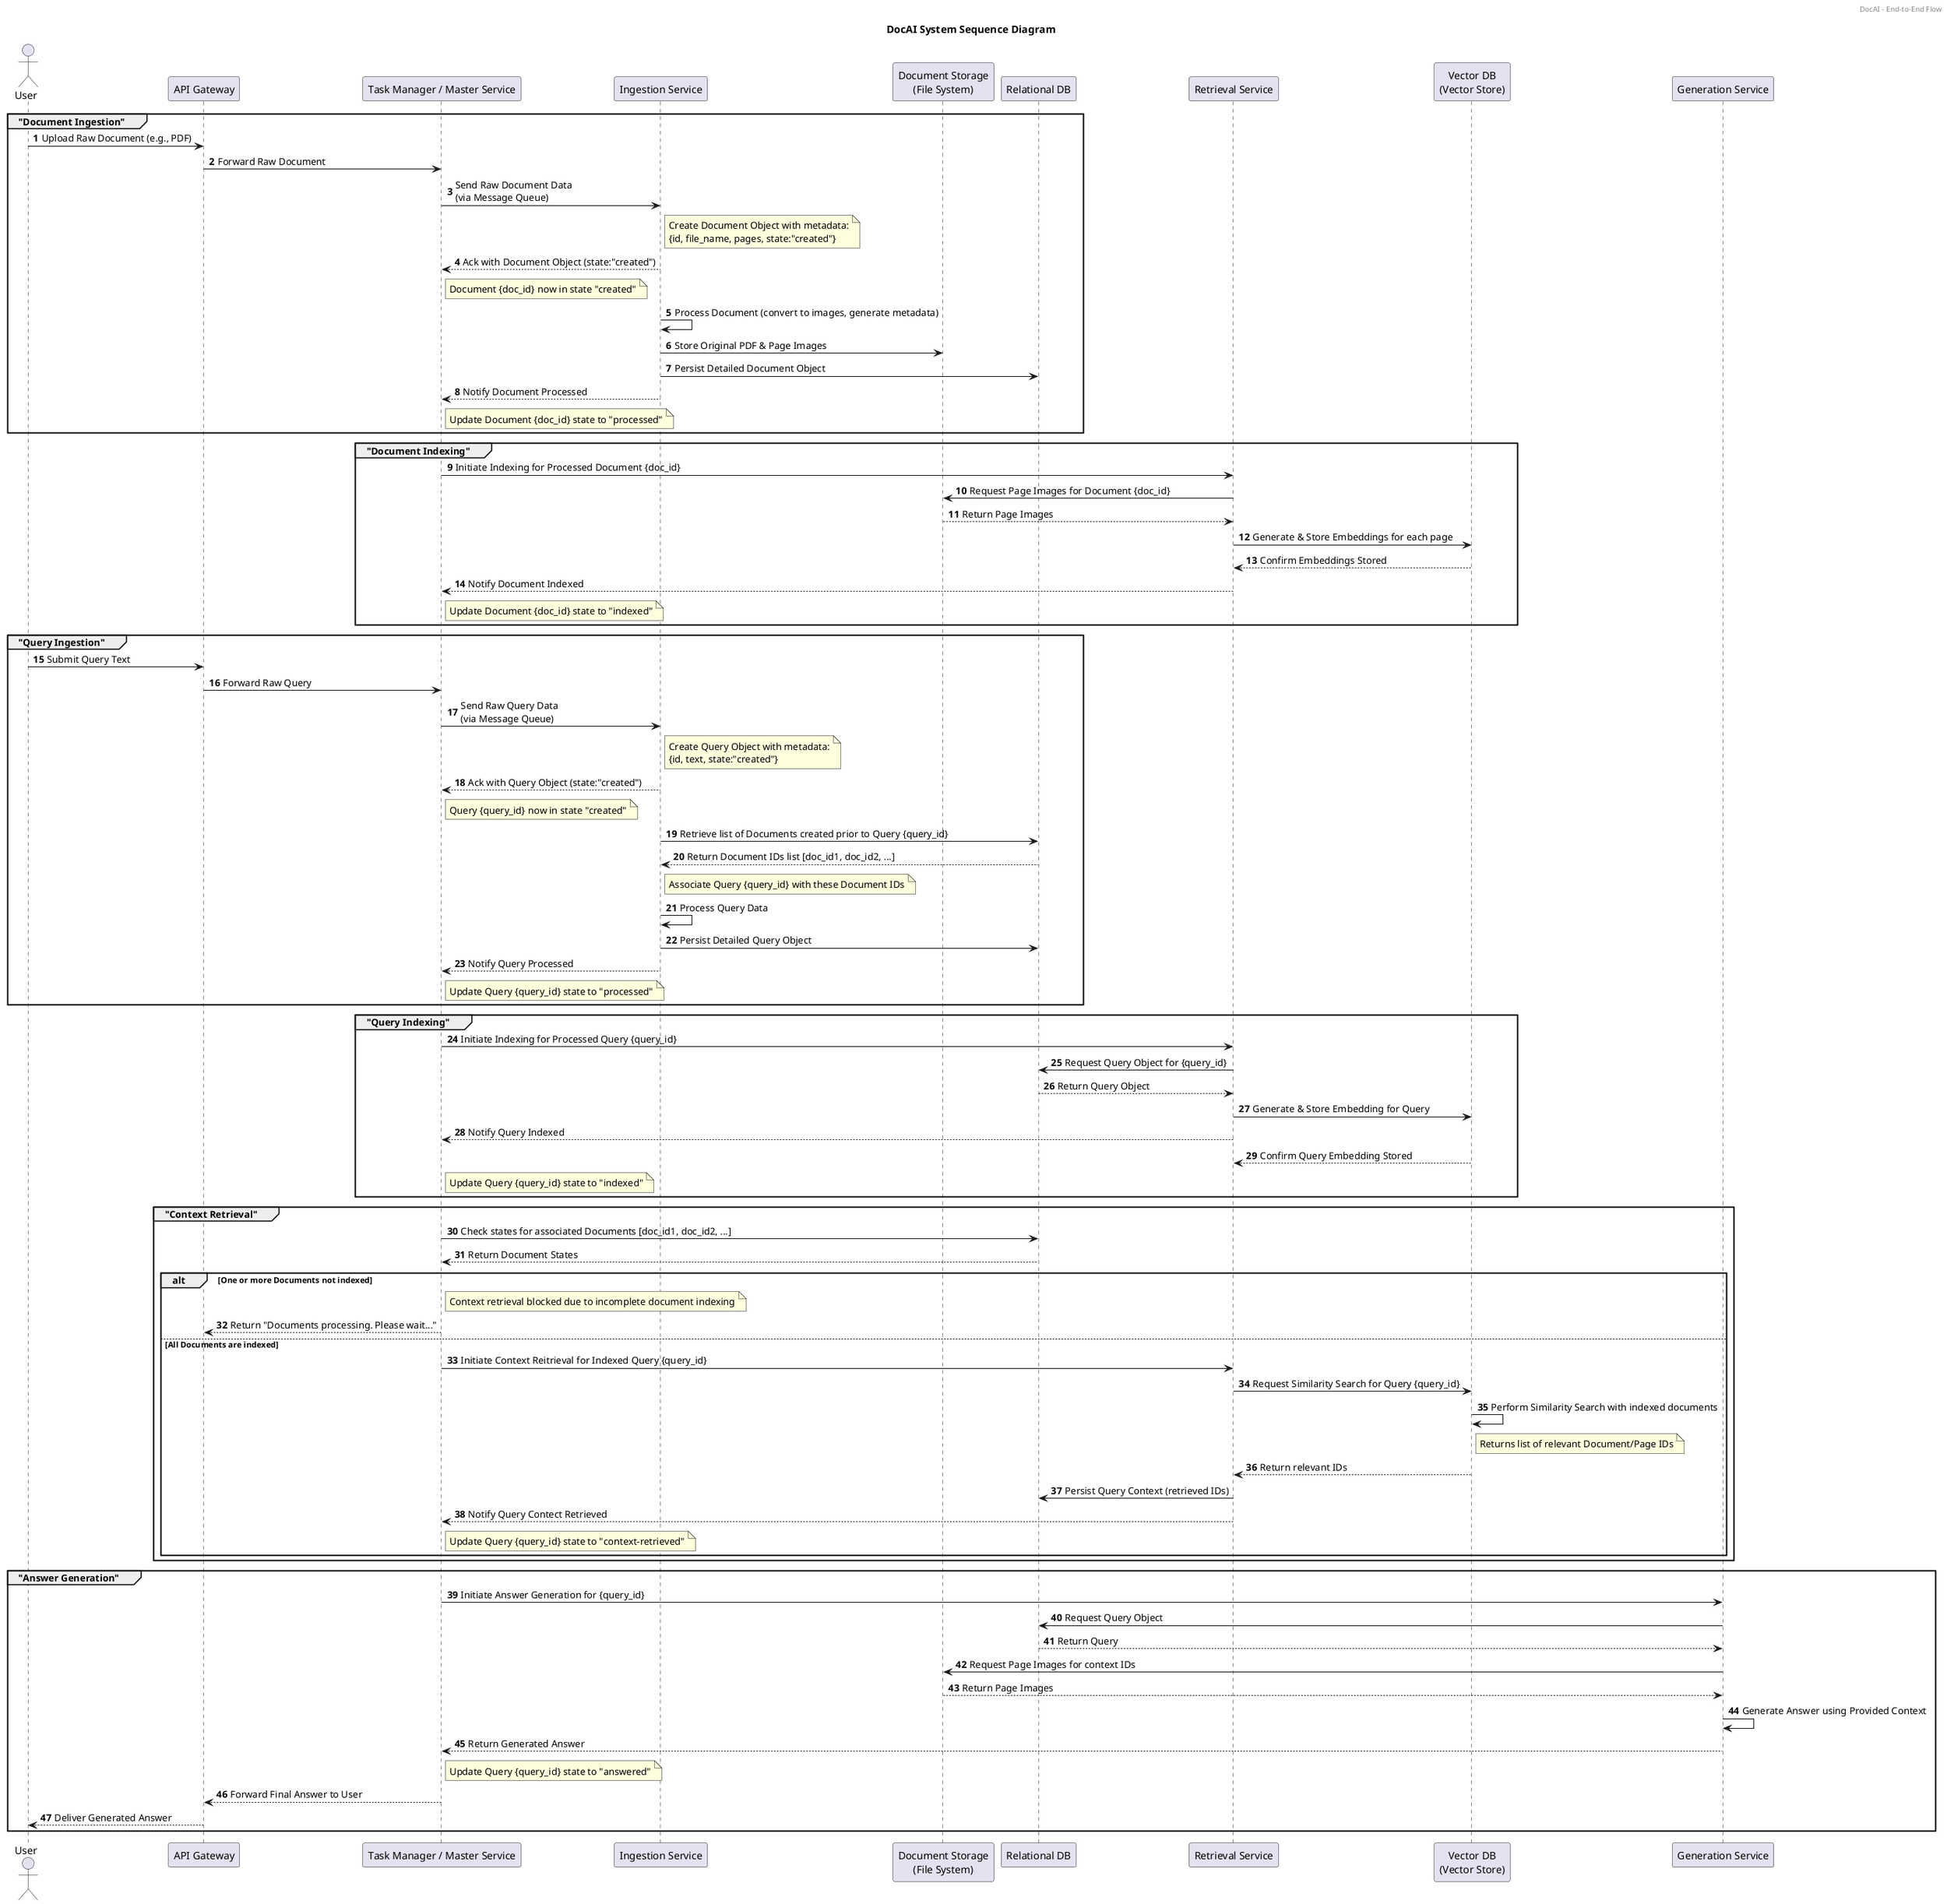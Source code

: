 @startuml
title DocAI System Sequence Diagram
header DocAI – End-to-End Flow

autonumber

actor User

participant "API Gateway" as API
participant "Task Manager / Master Service" as TM
participant "Ingestion Service" as Ingest
participant "Document Storage\n(File System)" as Storage
participant "Relational DB" as RDB
participant "Retrieval Service" as Retrieval
participant "Vector DB\n(Vector Store)" as VDB
participant "Generation Service" as Gen

'----------------------------------------------------------
' Note: All inter-service communication uses asynchronous messaging (via Message Queues).
' The Ingestion Service creates full Document and Query objects (with IDs).
' The Task Manager (TM) records state transitions based on explicit acknowledgments.
' For answer generation to occur, both the Query and all associated Documents must be in state "indexed".
' The Context Retrieval phase verifies this and then updates the Query state to "context-retrieved".
'----------------------------------------------------------

'-------------------- Document Ingestion --------------------
group "Document Ingestion"
User -> API: Upload Raw Document (e.g., PDF)
API -> TM: Forward Raw Document
TM -> Ingest: Send Raw Document Data\n(via Message Queue)
note right of Ingest: Create Document Object with metadata:\n{id, file_name, pages, state:"created"}
Ingest --> TM: Ack with Document Object (state:"created")
note right of TM: Document {doc_id} now in state "created"

' Process document: conversion, metadata extraction, and storage
Ingest -> Ingest: Process Document (convert to images, generate metadata)
Ingest -> Storage: Store Original PDF & Page Images
Ingest -> RDB: Persist Detailed Document Object
Ingest --> TM: Notify Document Processed
note right of TM: Update Document {doc_id} state to "processed"
end

'-------------------- Document Indexing --------------------
group "Document Indexing"
TM -> Retrieval: Initiate Indexing for Processed Document {doc_id}
Retrieval -> Storage: Request Page Images for Document {doc_id}
Storage --> Retrieval: Return Page Images
Retrieval -> VDB: Generate & Store Embeddings for each page
VDB --> Retrieval: Confirm Embeddings Stored
Retrieval --> TM: Notify Document Indexed
note right of TM: Update Document {doc_id} state to "indexed"
end

'-------------------- Query Ingestion --------------------
group "Query Ingestion"
User -> API: Submit Query Text
API -> TM: Forward Raw Query
TM -> Ingest: Send Raw Query Data\n(via Message Queue)
note right of Ingest: Create Query Object with metadata:\n{id, text, state:"created"}
Ingest --> TM: Ack with Query Object (state:"created")
note right of TM: Query {query_id} now in state "created"

' Associate query with available Document IDs
Ingest -> RDB: Retrieve list of Documents created prior to Query {query_id}
RDB --> Ingest: Return Document IDs list [doc_id1, doc_id2, ...]
note right of Ingest: Associate Query {query_id} with these Document IDs

' Process query: enrichment, validations, and persistence
Ingest -> Ingest: Process Query Data
Ingest -> RDB: Persist Detailed Query Object
Ingest --> TM: Notify Query Processed
note right of TM: Update Query {query_id} state to "processed"


end

'-------------------- Query Indexing --------------------
group "Query Indexing"
TM -> Retrieval: Initiate Indexing for Processed Query {query_id}
Retrieval -> RDB: Request Query Object for {query_id}
RDB --> Retrieval: Return Query Object
Retrieval -> VDB: Generate & Store Embedding for Query
Retrieval --> TM: Notify Query Indexed
VDB --> Retrieval: Confirm Query Embedding Stored
note right of TM: Update Query {query_id} state to "indexed"
end

'-------------------- Context Retrieval --------------------
group "Context Retrieval"
' Verify that all documents associated with the query are in state "indexed"
TM -> RDB: Check states for associated Documents [doc_id1, doc_id2, ...]
RDB --> TM: Return Document States
alt One or more Documents not indexed
note right of TM: Context retrieval blocked due to incomplete document indexing
TM --> API: Return "Documents processing. Please wait..."
else All Documents are indexed
TM -> Retrieval: Initiate Context Reitrieval for Indexed Query {query_id}
Retrieval -> VDB: Request Similarity Search for Query {query_id}
VDB -> VDB: Perform Similarity Search with indexed documents
note right of VDB: Returns list of relevant Document/Page IDs
VDB --> Retrieval: Return relevant IDs
Retrieval -> RDB: Persist Query Context (retrieved IDs)
Retrieval --> TM: Notify Query Contect Retrieved
note right of TM: Update Query {query_id} state to "context-retrieved"
end
end

'-------------------- Answer Generation --------------------
group "Answer Generation"
TM -> Gen: Initiate Answer Generation for {query_id}
Gen -> RDB: Request Query Object
RDB --> Gen: Return Query
Gen -> Storage: Request Page Images for context IDs
Storage --> Gen: Return Page Images
Gen -> Gen: Generate Answer using Provided Context
Gen --> TM: Return Generated Answer
note right of TM: Update Query {query_id} state to "answered"
TM --> API: Forward Final Answer to User
API --> User: Deliver Generated Answer
end

@enduml
